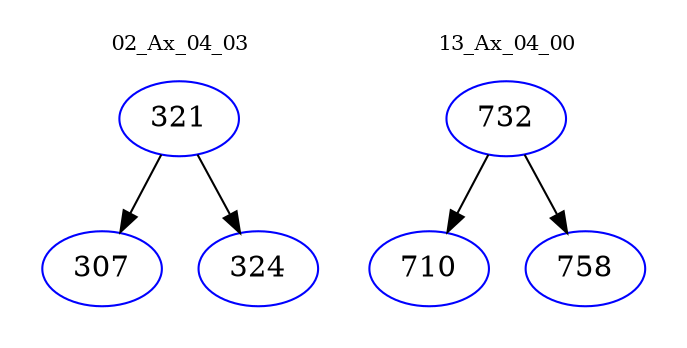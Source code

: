 digraph{
subgraph cluster_0 {
color = white
label = "02_Ax_04_03";
fontsize=10;
T0_321 [label="321", color="blue"]
T0_321 -> T0_307 [color="black"]
T0_307 [label="307", color="blue"]
T0_321 -> T0_324 [color="black"]
T0_324 [label="324", color="blue"]
}
subgraph cluster_1 {
color = white
label = "13_Ax_04_00";
fontsize=10;
T1_732 [label="732", color="blue"]
T1_732 -> T1_710 [color="black"]
T1_710 [label="710", color="blue"]
T1_732 -> T1_758 [color="black"]
T1_758 [label="758", color="blue"]
}
}
